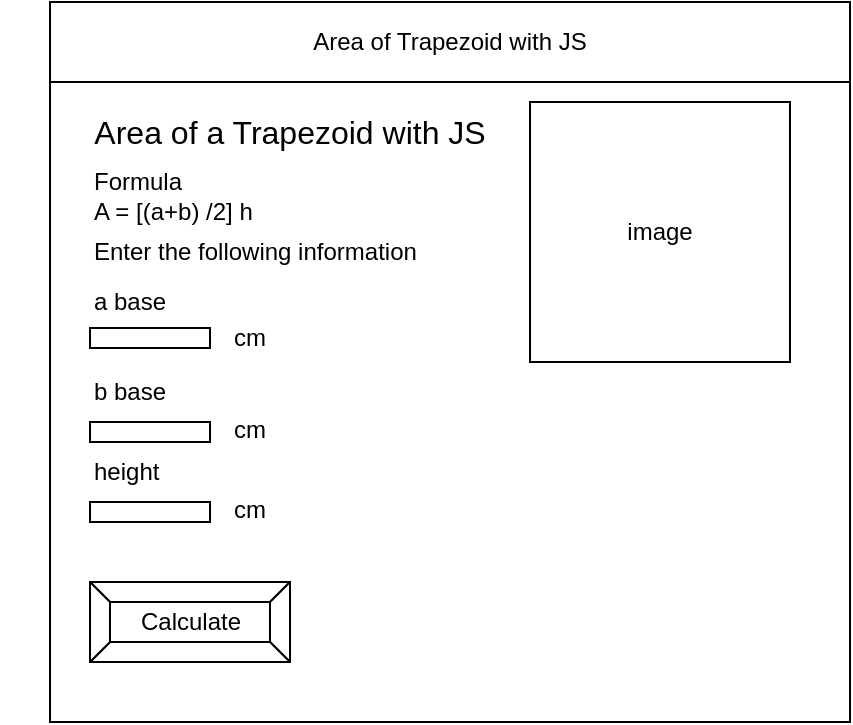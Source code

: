 <mxfile>
    <diagram id="pIaEtrtLPv3HG8r1JEND" name="Page-1">
        <mxGraphModel dx="1234" dy="613" grid="1" gridSize="10" guides="1" tooltips="1" connect="1" arrows="1" fold="1" page="1" pageScale="1" pageWidth="850" pageHeight="1100" math="0" shadow="0">
            <root>
                <mxCell id="0"/>
                <mxCell id="1" parent="0"/>
                <mxCell id="2" value="" style="rounded=0;whiteSpace=wrap;html=1;" parent="1" vertex="1">
                    <mxGeometry x="80" y="80" width="400" height="360" as="geometry"/>
                </mxCell>
                <mxCell id="3" value="Area of Trapezoid with JS" style="rounded=0;whiteSpace=wrap;html=1;" parent="1" vertex="1">
                    <mxGeometry x="80" y="80" width="400" height="40" as="geometry"/>
                </mxCell>
                <mxCell id="6" value="Calculate" style="labelPosition=center;verticalLabelPosition=middle;align=center;html=1;shape=mxgraph.basic.button;dx=10;" parent="1" vertex="1">
                    <mxGeometry x="100" y="370" width="100" height="40" as="geometry"/>
                </mxCell>
                <mxCell id="7" value="&lt;span style=&quot;font-size: 16px&quot;&gt;Area of a Trapezoid with JS&lt;/span&gt;" style="text;html=1;strokeColor=none;fillColor=none;align=center;verticalAlign=middle;whiteSpace=wrap;rounded=0;" vertex="1" parent="1">
                    <mxGeometry x="55" y="130" width="290" height="30" as="geometry"/>
                </mxCell>
                <mxCell id="8" value="&lt;span style=&quot;font-size: 12px&quot;&gt;Formula&amp;nbsp;&lt;br&gt;&lt;div style=&quot;&quot;&gt;&lt;span&gt;A = [(a+b) /2] h&lt;/span&gt;&lt;/div&gt;&lt;/span&gt;" style="text;html=1;strokeColor=none;fillColor=none;align=left;verticalAlign=middle;whiteSpace=wrap;rounded=0;fontSize=16;" vertex="1" parent="1">
                    <mxGeometry x="100" y="160" width="120" height="30" as="geometry"/>
                </mxCell>
                <mxCell id="9" value="Enter the following information&amp;nbsp;" style="text;html=1;strokeColor=none;fillColor=none;align=left;verticalAlign=middle;whiteSpace=wrap;rounded=0;fontSize=12;" vertex="1" parent="1">
                    <mxGeometry x="100" y="190" width="200" height="30" as="geometry"/>
                </mxCell>
                <mxCell id="10" value="a base" style="text;html=1;strokeColor=none;fillColor=none;align=left;verticalAlign=middle;whiteSpace=wrap;rounded=0;fontSize=12;" vertex="1" parent="1">
                    <mxGeometry x="100" y="215" width="60" height="30" as="geometry"/>
                </mxCell>
                <mxCell id="11" value="b base" style="text;html=1;strokeColor=none;fillColor=none;align=left;verticalAlign=middle;whiteSpace=wrap;rounded=0;fontSize=12;" vertex="1" parent="1">
                    <mxGeometry x="100" y="260" width="60" height="30" as="geometry"/>
                </mxCell>
                <mxCell id="12" value="height" style="text;html=1;strokeColor=none;fillColor=none;align=left;verticalAlign=middle;whiteSpace=wrap;rounded=0;fontSize=12;" vertex="1" parent="1">
                    <mxGeometry x="100" y="300" width="60" height="30" as="geometry"/>
                </mxCell>
                <mxCell id="13" value="" style="rounded=0;whiteSpace=wrap;html=1;fontSize=12;" vertex="1" parent="1">
                    <mxGeometry x="100" y="243" width="60" height="10" as="geometry"/>
                </mxCell>
                <mxCell id="16" value="cm" style="text;html=1;strokeColor=none;fillColor=none;align=center;verticalAlign=middle;whiteSpace=wrap;rounded=0;fontSize=12;" vertex="1" parent="1">
                    <mxGeometry x="160" y="241.5" width="40" height="13" as="geometry"/>
                </mxCell>
                <mxCell id="17" value="" style="rounded=0;whiteSpace=wrap;html=1;fontSize=12;" vertex="1" parent="1">
                    <mxGeometry x="100" y="290" width="60" height="10" as="geometry"/>
                </mxCell>
                <mxCell id="18" value="cm" style="text;html=1;strokeColor=none;fillColor=none;align=center;verticalAlign=middle;whiteSpace=wrap;rounded=0;fontSize=12;" vertex="1" parent="1">
                    <mxGeometry x="160" y="287" width="40" height="13" as="geometry"/>
                </mxCell>
                <mxCell id="19" value="" style="rounded=0;whiteSpace=wrap;html=1;fontSize=12;" vertex="1" parent="1">
                    <mxGeometry x="100" y="330" width="60" height="10" as="geometry"/>
                </mxCell>
                <mxCell id="20" value="cm" style="text;html=1;strokeColor=none;fillColor=none;align=center;verticalAlign=middle;whiteSpace=wrap;rounded=0;fontSize=12;" vertex="1" parent="1">
                    <mxGeometry x="160" y="327" width="40" height="13" as="geometry"/>
                </mxCell>
                <mxCell id="22" value="" style="whiteSpace=wrap;html=1;aspect=fixed;fontSize=12;" vertex="1" parent="1">
                    <mxGeometry x="320" y="130" width="130" height="130" as="geometry"/>
                </mxCell>
                <mxCell id="23" value="image" style="text;html=1;strokeColor=none;fillColor=none;align=center;verticalAlign=middle;whiteSpace=wrap;rounded=0;fontSize=12;" vertex="1" parent="1">
                    <mxGeometry x="355" y="180" width="60" height="30" as="geometry"/>
                </mxCell>
            </root>
        </mxGraphModel>
    </diagram>
</mxfile>